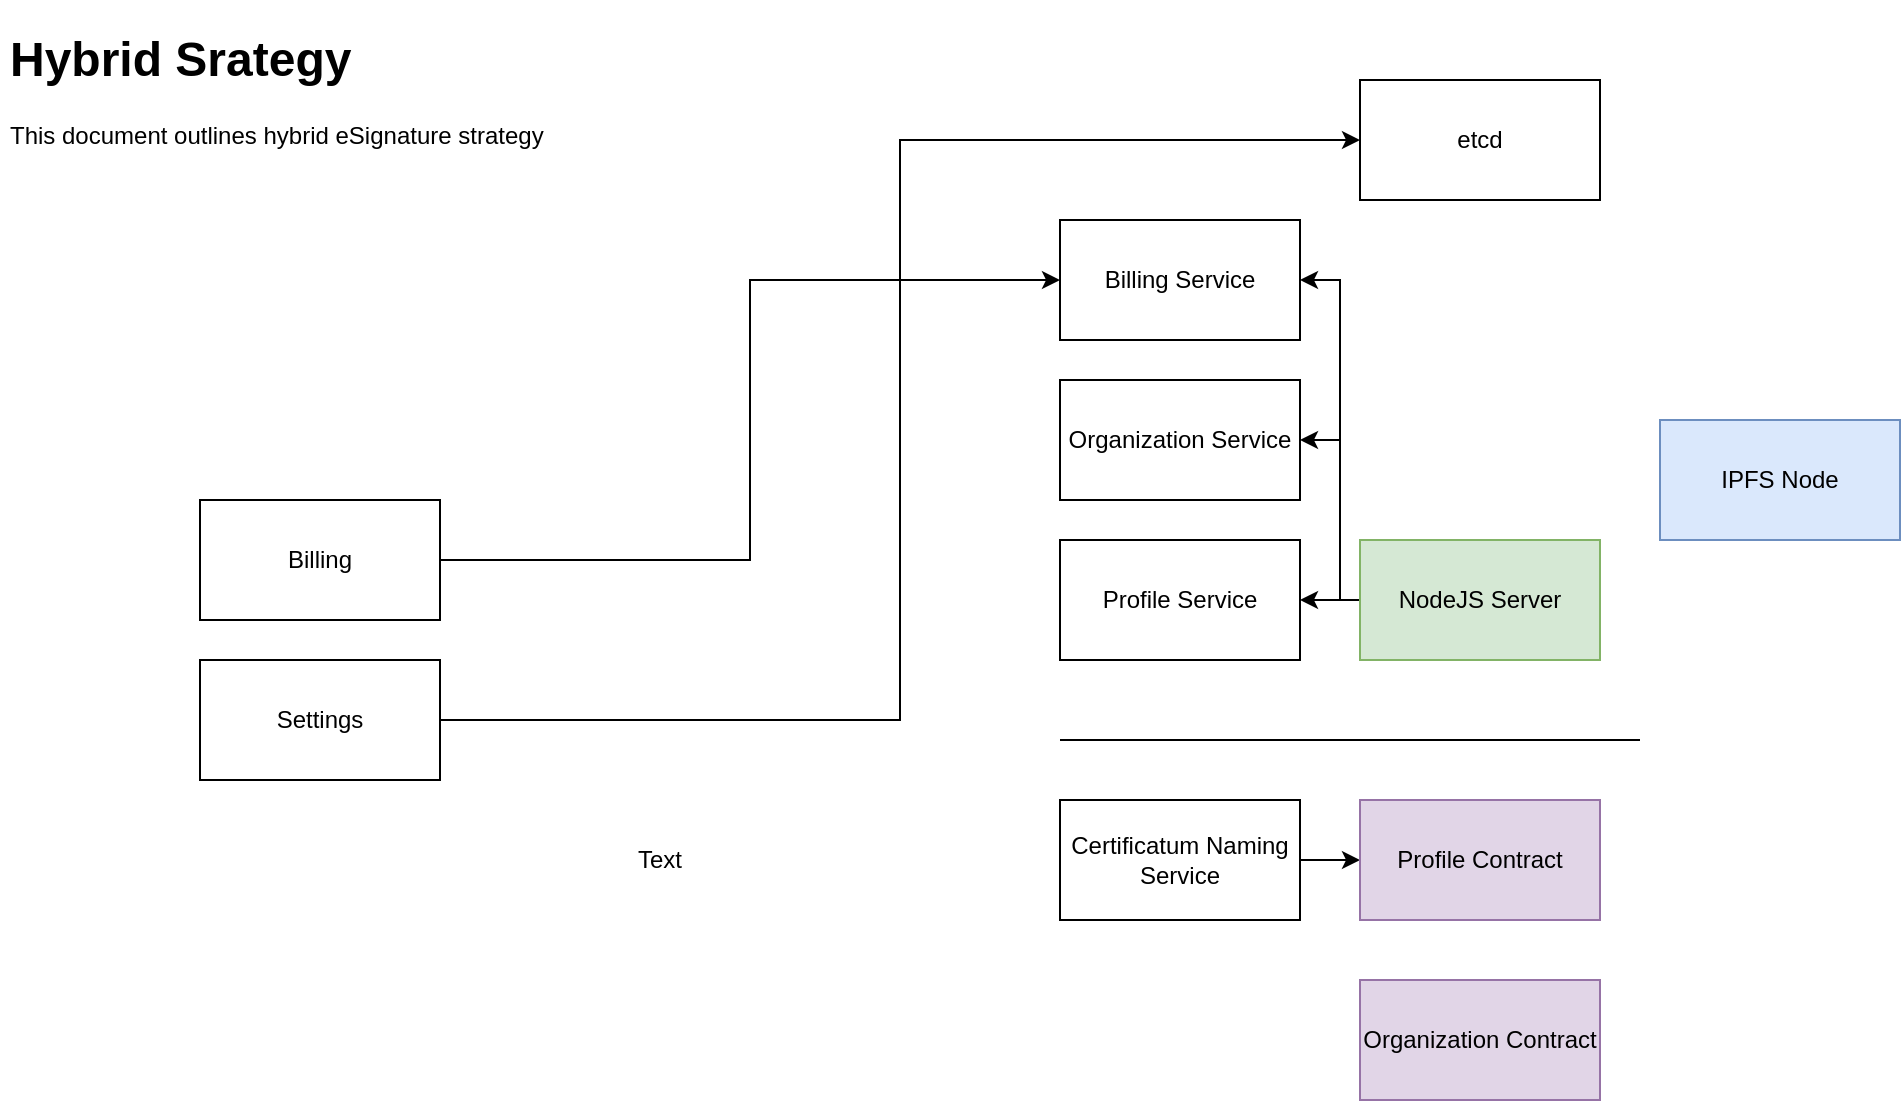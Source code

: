 <mxfile version="20.0.1" type="github" pages="3">
  <diagram id="3rYCbEd0zkkZ-dNJcZxi" name="Page-1">
    <mxGraphModel dx="1024" dy="535" grid="1" gridSize="10" guides="1" tooltips="1" connect="1" arrows="1" fold="1" page="1" pageScale="1" pageWidth="827" pageHeight="1169" math="0" shadow="0">
      <root>
        <mxCell id="0" />
        <mxCell id="1" parent="0" />
        <mxCell id="Q3uOGicDG-9tAQ61zbui-1" value="Text" style="text;html=1;strokeColor=none;fillColor=none;align=center;verticalAlign=middle;whiteSpace=wrap;rounded=0;" parent="1" vertex="1">
          <mxGeometry x="330" y="425" width="60" height="30" as="geometry" />
        </mxCell>
        <mxCell id="Q3uOGicDG-9tAQ61zbui-2" value="&lt;h1&gt;Hybrid Srategy&lt;br&gt;&lt;/h1&gt;&lt;p&gt;This document outlines hybrid eSignature strategy&lt;br&gt;&lt;/p&gt;" style="text;html=1;strokeColor=none;fillColor=none;spacing=5;spacingTop=-20;whiteSpace=wrap;overflow=hidden;rounded=0;" parent="1" vertex="1">
          <mxGeometry x="30" y="20" width="340" height="120" as="geometry" />
        </mxCell>
        <mxCell id="Q3uOGicDG-9tAQ61zbui-9" style="edgeStyle=orthogonalEdgeStyle;rounded=0;orthogonalLoop=1;jettySize=auto;html=1;entryX=1;entryY=0.5;entryDx=0;entryDy=0;" parent="1" source="Q3uOGicDG-9tAQ61zbui-3" target="Q3uOGicDG-9tAQ61zbui-4" edge="1">
          <mxGeometry relative="1" as="geometry" />
        </mxCell>
        <mxCell id="FKxQLPrgO6N4Tm7W1PhC-3" style="edgeStyle=orthogonalEdgeStyle;rounded=0;orthogonalLoop=1;jettySize=auto;html=1;entryX=1;entryY=0.5;entryDx=0;entryDy=0;" parent="1" source="Q3uOGicDG-9tAQ61zbui-3" target="FKxQLPrgO6N4Tm7W1PhC-1" edge="1">
          <mxGeometry relative="1" as="geometry">
            <Array as="points">
              <mxPoint x="700" y="310" />
              <mxPoint x="700" y="230" />
            </Array>
          </mxGeometry>
        </mxCell>
        <mxCell id="FKxQLPrgO6N4Tm7W1PhC-4" style="edgeStyle=orthogonalEdgeStyle;rounded=0;orthogonalLoop=1;jettySize=auto;html=1;entryX=1;entryY=0.5;entryDx=0;entryDy=0;" parent="1" source="Q3uOGicDG-9tAQ61zbui-3" target="FKxQLPrgO6N4Tm7W1PhC-2" edge="1">
          <mxGeometry relative="1" as="geometry">
            <Array as="points">
              <mxPoint x="700" y="310" />
              <mxPoint x="700" y="150" />
            </Array>
          </mxGeometry>
        </mxCell>
        <mxCell id="Q3uOGicDG-9tAQ61zbui-3" value="NodeJS Server" style="rounded=0;whiteSpace=wrap;html=1;fillColor=#d5e8d4;strokeColor=#82b366;" parent="1" vertex="1">
          <mxGeometry x="710" y="280" width="120" height="60" as="geometry" />
        </mxCell>
        <mxCell id="Q3uOGicDG-9tAQ61zbui-4" value="Profile Service" style="rounded=0;whiteSpace=wrap;html=1;" parent="1" vertex="1">
          <mxGeometry x="560" y="280" width="120" height="60" as="geometry" />
        </mxCell>
        <mxCell id="Q3uOGicDG-9tAQ61zbui-7" style="edgeStyle=orthogonalEdgeStyle;rounded=0;orthogonalLoop=1;jettySize=auto;html=1;entryX=0;entryY=0.5;entryDx=0;entryDy=0;" parent="1" source="Q3uOGicDG-9tAQ61zbui-5" target="Q3uOGicDG-9tAQ61zbui-6" edge="1">
          <mxGeometry relative="1" as="geometry" />
        </mxCell>
        <mxCell id="Q3uOGicDG-9tAQ61zbui-5" value="Certificatum Naming Service" style="rounded=0;whiteSpace=wrap;html=1;" parent="1" vertex="1">
          <mxGeometry x="560" y="410" width="120" height="60" as="geometry" />
        </mxCell>
        <mxCell id="Q3uOGicDG-9tAQ61zbui-6" value="Profile Contract" style="rounded=0;whiteSpace=wrap;html=1;fillColor=#e1d5e7;strokeColor=#9673a6;" parent="1" vertex="1">
          <mxGeometry x="710" y="410" width="120" height="60" as="geometry" />
        </mxCell>
        <mxCell id="Q3uOGicDG-9tAQ61zbui-10" value="IPFS Node" style="rounded=0;whiteSpace=wrap;html=1;fillColor=#dae8fc;strokeColor=#6c8ebf;" parent="1" vertex="1">
          <mxGeometry x="860" y="220" width="120" height="60" as="geometry" />
        </mxCell>
        <mxCell id="Q3uOGicDG-9tAQ61zbui-11" value="" style="endArrow=none;html=1;rounded=0;" parent="1" edge="1">
          <mxGeometry width="50" height="50" relative="1" as="geometry">
            <mxPoint x="560" y="380" as="sourcePoint" />
            <mxPoint x="850" y="380" as="targetPoint" />
          </mxGeometry>
        </mxCell>
        <mxCell id="FKxQLPrgO6N4Tm7W1PhC-1" value="Organization Service" style="rounded=0;whiteSpace=wrap;html=1;" parent="1" vertex="1">
          <mxGeometry x="560" y="200" width="120" height="60" as="geometry" />
        </mxCell>
        <mxCell id="FKxQLPrgO6N4Tm7W1PhC-2" value="Billing Service" style="rounded=0;whiteSpace=wrap;html=1;" parent="1" vertex="1">
          <mxGeometry x="560" y="120" width="120" height="60" as="geometry" />
        </mxCell>
        <mxCell id="FKxQLPrgO6N4Tm7W1PhC-5" value="Organization Contract" style="rounded=0;whiteSpace=wrap;html=1;fillColor=#e1d5e7;strokeColor=#9673a6;" parent="1" vertex="1">
          <mxGeometry x="710" y="500" width="120" height="60" as="geometry" />
        </mxCell>
        <mxCell id="FKxQLPrgO6N4Tm7W1PhC-10" style="edgeStyle=orthogonalEdgeStyle;rounded=0;orthogonalLoop=1;jettySize=auto;html=1;entryX=0;entryY=0.5;entryDx=0;entryDy=0;" parent="1" source="FKxQLPrgO6N4Tm7W1PhC-6" target="FKxQLPrgO6N4Tm7W1PhC-2" edge="1">
          <mxGeometry relative="1" as="geometry" />
        </mxCell>
        <mxCell id="FKxQLPrgO6N4Tm7W1PhC-6" value="Billing" style="rounded=0;whiteSpace=wrap;html=1;" parent="1" vertex="1">
          <mxGeometry x="130" y="260" width="120" height="60" as="geometry" />
        </mxCell>
        <mxCell id="FKxQLPrgO6N4Tm7W1PhC-9" style="edgeStyle=orthogonalEdgeStyle;rounded=0;orthogonalLoop=1;jettySize=auto;html=1;entryX=0;entryY=0.5;entryDx=0;entryDy=0;" parent="1" source="FKxQLPrgO6N4Tm7W1PhC-7" target="FKxQLPrgO6N4Tm7W1PhC-8" edge="1">
          <mxGeometry relative="1" as="geometry" />
        </mxCell>
        <mxCell id="FKxQLPrgO6N4Tm7W1PhC-7" value="Settings" style="rounded=0;whiteSpace=wrap;html=1;" parent="1" vertex="1">
          <mxGeometry x="130" y="340" width="120" height="60" as="geometry" />
        </mxCell>
        <mxCell id="FKxQLPrgO6N4Tm7W1PhC-8" value="etcd" style="rounded=0;whiteSpace=wrap;html=1;" parent="1" vertex="1">
          <mxGeometry x="710" y="50" width="120" height="60" as="geometry" />
        </mxCell>
      </root>
    </mxGraphModel>
  </diagram>
  <diagram id="z2OYFjavveNGZ4yrZSLN" name="Page-2">
    <mxGraphModel dx="1024" dy="1704" grid="1" gridSize="10" guides="1" tooltips="1" connect="1" arrows="1" fold="1" page="1" pageScale="1" pageWidth="827" pageHeight="1169" math="0" shadow="0">
      <root>
        <mxCell id="0" />
        <mxCell id="1" parent="0" />
        <mxCell id="pgmAK5R78qqoU97_cfLW-5" style="edgeStyle=orthogonalEdgeStyle;rounded=0;orthogonalLoop=1;jettySize=auto;html=1;entryX=0.5;entryY=0;entryDx=0;entryDy=0;exitX=0.5;exitY=1;exitDx=0;exitDy=0;" parent="1" source="pgmAK5R78qqoU97_cfLW-9" target="pgmAK5R78qqoU97_cfLW-3" edge="1">
          <mxGeometry relative="1" as="geometry">
            <Array as="points">
              <mxPoint x="140" y="190" />
              <mxPoint x="375" y="190" />
            </Array>
          </mxGeometry>
        </mxCell>
        <mxCell id="pgmAK5R78qqoU97_cfLW-14" style="edgeStyle=orthogonalEdgeStyle;rounded=0;orthogonalLoop=1;jettySize=auto;html=1;entryX=0;entryY=0.5;entryDx=0;entryDy=0;" parent="1" source="pgmAK5R78qqoU97_cfLW-1" target="pgmAK5R78qqoU97_cfLW-13" edge="1">
          <mxGeometry relative="1" as="geometry" />
        </mxCell>
        <mxCell id="pgmAK5R78qqoU97_cfLW-15" style="edgeStyle=orthogonalEdgeStyle;rounded=0;orthogonalLoop=1;jettySize=auto;html=1;" parent="1" source="pgmAK5R78qqoU97_cfLW-1" target="pgmAK5R78qqoU97_cfLW-11" edge="1">
          <mxGeometry relative="1" as="geometry" />
        </mxCell>
        <mxCell id="pgmAK5R78qqoU97_cfLW-16" style="edgeStyle=orthogonalEdgeStyle;rounded=0;orthogonalLoop=1;jettySize=auto;html=1;entryX=0;entryY=0.5;entryDx=0;entryDy=0;" parent="1" source="pgmAK5R78qqoU97_cfLW-1" target="pgmAK5R78qqoU97_cfLW-12" edge="1">
          <mxGeometry relative="1" as="geometry" />
        </mxCell>
        <mxCell id="pgmAK5R78qqoU97_cfLW-1" value="Click Upload Button" style="rounded=0;whiteSpace=wrap;html=1;" parent="1" vertex="1">
          <mxGeometry x="315" y="100" width="120" height="60" as="geometry" />
        </mxCell>
        <mxCell id="pgmAK5R78qqoU97_cfLW-2" value="Show Document" style="rounded=0;whiteSpace=wrap;html=1;" parent="1" vertex="1">
          <mxGeometry x="160" y="230" width="120" height="60" as="geometry" />
        </mxCell>
        <mxCell id="pgmAK5R78qqoU97_cfLW-4" style="edgeStyle=orthogonalEdgeStyle;rounded=0;orthogonalLoop=1;jettySize=auto;html=1;entryX=1;entryY=0.5;entryDx=0;entryDy=0;" parent="1" source="pgmAK5R78qqoU97_cfLW-3" target="pgmAK5R78qqoU97_cfLW-2" edge="1">
          <mxGeometry relative="1" as="geometry" />
        </mxCell>
        <mxCell id="pgmAK5R78qqoU97_cfLW-3" value="isPDF" style="rhombus;whiteSpace=wrap;html=1;" parent="1" vertex="1">
          <mxGeometry x="310" y="220" width="130" height="80" as="geometry" />
        </mxCell>
        <mxCell id="pgmAK5R78qqoU97_cfLW-6" value="Signature Proposal List" style="rounded=0;whiteSpace=wrap;html=1;" parent="1" vertex="1">
          <mxGeometry x="310" y="360" width="120" height="60" as="geometry" />
        </mxCell>
        <mxCell id="pgmAK5R78qqoU97_cfLW-8" style="edgeStyle=orthogonalEdgeStyle;rounded=0;orthogonalLoop=1;jettySize=auto;html=1;entryX=0;entryY=0.5;entryDx=0;entryDy=0;" parent="1" source="pgmAK5R78qqoU97_cfLW-7" target="pgmAK5R78qqoU97_cfLW-6" edge="1">
          <mxGeometry relative="1" as="geometry" />
        </mxCell>
        <mxCell id="pgmAK5R78qqoU97_cfLW-7" value="More Signatures Needed" style="rhombus;whiteSpace=wrap;html=1;" parent="1" vertex="1">
          <mxGeometry x="110" y="350" width="170" height="80" as="geometry" />
        </mxCell>
        <mxCell id="pgmAK5R78qqoU97_cfLW-10" style="edgeStyle=orthogonalEdgeStyle;rounded=0;orthogonalLoop=1;jettySize=auto;html=1;entryX=0;entryY=0.5;entryDx=0;entryDy=0;" parent="1" source="pgmAK5R78qqoU97_cfLW-9" target="pgmAK5R78qqoU97_cfLW-1" edge="1">
          <mxGeometry relative="1" as="geometry" />
        </mxCell>
        <mxCell id="pgmAK5R78qqoU97_cfLW-17" style="edgeStyle=orthogonalEdgeStyle;rounded=0;orthogonalLoop=1;jettySize=auto;html=1;entryX=0.5;entryY=0;entryDx=0;entryDy=0;" parent="1" source="pgmAK5R78qqoU97_cfLW-9" target="pgmAK5R78qqoU97_cfLW-7" edge="1">
          <mxGeometry relative="1" as="geometry">
            <Array as="points">
              <mxPoint x="140" y="310" />
              <mxPoint x="195" y="310" />
            </Array>
          </mxGeometry>
        </mxCell>
        <mxCell id="pgmAK5R78qqoU97_cfLW-9" value="Load File" style="rounded=0;whiteSpace=wrap;html=1;" parent="1" vertex="1">
          <mxGeometry x="80" y="90" width="120" height="60" as="geometry" />
        </mxCell>
        <mxCell id="pgmAK5R78qqoU97_cfLW-11" value="AWS" style="rounded=0;whiteSpace=wrap;html=1;" parent="1" vertex="1">
          <mxGeometry x="510" y="40" width="120" height="60" as="geometry" />
        </mxCell>
        <mxCell id="pgmAK5R78qqoU97_cfLW-12" value="DO" style="rounded=0;whiteSpace=wrap;html=1;" parent="1" vertex="1">
          <mxGeometry x="510" y="120" width="120" height="60" as="geometry" />
        </mxCell>
        <mxCell id="pgmAK5R78qqoU97_cfLW-13" value="IPFS" style="rounded=0;whiteSpace=wrap;html=1;" parent="1" vertex="1">
          <mxGeometry x="510" y="-30" width="120" height="60" as="geometry" />
        </mxCell>
        <mxCell id="pgmAK5R78qqoU97_cfLW-20" style="edgeStyle=orthogonalEdgeStyle;rounded=0;orthogonalLoop=1;jettySize=auto;html=1;" parent="1" source="pgmAK5R78qqoU97_cfLW-18" target="pgmAK5R78qqoU97_cfLW-19" edge="1">
          <mxGeometry relative="1" as="geometry" />
        </mxCell>
        <mxCell id="pgmAK5R78qqoU97_cfLW-18" value="Sign Document" style="rounded=0;whiteSpace=wrap;html=1;" parent="1" vertex="1">
          <mxGeometry x="130" y="555" width="120" height="60" as="geometry" />
        </mxCell>
        <mxCell id="pgmAK5R78qqoU97_cfLW-19" value="Store Signature" style="rounded=0;whiteSpace=wrap;html=1;" parent="1" vertex="1">
          <mxGeometry x="270" y="555" width="120" height="60" as="geometry" />
        </mxCell>
      </root>
    </mxGraphModel>
  </diagram>
  <diagram id="7NgDQ94ye3AIkWXHc1yf" name="Page-3">
    <mxGraphModel dx="341" dy="178" grid="1" gridSize="10" guides="1" tooltips="1" connect="1" arrows="1" fold="1" page="1" pageScale="1" pageWidth="827" pageHeight="1169" math="0" shadow="0">
      <root>
        <mxCell id="0" />
        <mxCell id="1" parent="0" />
        <mxCell id="5Y1jdIu__6JXtwBTlaOq-5" value="" style="rounded=0;whiteSpace=wrap;html=1;" vertex="1" parent="1">
          <mxGeometry x="320" y="100" width="200" height="270" as="geometry" />
        </mxCell>
        <mxCell id="5Y1jdIu__6JXtwBTlaOq-1" value="" style="rounded=0;whiteSpace=wrap;html=1;" vertex="1" parent="1">
          <mxGeometry x="230" y="100" width="90" height="270" as="geometry" />
        </mxCell>
        <mxCell id="5Y1jdIu__6JXtwBTlaOq-2" value="Documents" style="text;html=1;strokeColor=none;fillColor=none;align=center;verticalAlign=middle;whiteSpace=wrap;rounded=0;" vertex="1" parent="1">
          <mxGeometry x="245" y="140" width="60" height="30" as="geometry" />
        </mxCell>
        <mxCell id="5Y1jdIu__6JXtwBTlaOq-3" value="Requests" style="text;html=1;strokeColor=none;fillColor=none;align=center;verticalAlign=middle;whiteSpace=wrap;rounded=0;" vertex="1" parent="1">
          <mxGeometry x="245" y="220" width="60" height="30" as="geometry" />
        </mxCell>
        <mxCell id="5Y1jdIu__6JXtwBTlaOq-4" value="Certificates" style="text;html=1;strokeColor=none;fillColor=none;align=center;verticalAlign=middle;whiteSpace=wrap;rounded=0;" vertex="1" parent="1">
          <mxGeometry x="245" y="180" width="60" height="30" as="geometry" />
        </mxCell>
        <mxCell id="5Y1jdIu__6JXtwBTlaOq-6" value="" style="rounded=0;whiteSpace=wrap;html=1;" vertex="1" parent="1">
          <mxGeometry x="520" y="100" width="90" height="270" as="geometry" />
        </mxCell>
        <mxCell id="5Y1jdIu__6JXtwBTlaOq-7" value="Account" style="text;html=1;strokeColor=none;fillColor=none;align=center;verticalAlign=middle;whiteSpace=wrap;rounded=0;" vertex="1" parent="1">
          <mxGeometry x="535" y="110" width="60" height="30" as="geometry" />
        </mxCell>
        <mxCell id="5Y1jdIu__6JXtwBTlaOq-8" value="Network" style="text;html=1;strokeColor=none;fillColor=none;align=center;verticalAlign=middle;whiteSpace=wrap;rounded=0;" vertex="1" parent="1">
          <mxGeometry x="535" y="140" width="60" height="30" as="geometry" />
        </mxCell>
        <mxCell id="5Y1jdIu__6JXtwBTlaOq-9" value="Company" style="text;html=1;strokeColor=none;fillColor=none;align=center;verticalAlign=middle;whiteSpace=wrap;rounded=0;" vertex="1" parent="1">
          <mxGeometry x="535" y="160" width="60" height="30" as="geometry" />
        </mxCell>
        <mxCell id="5Y1jdIu__6JXtwBTlaOq-11" value="" style="rounded=0;whiteSpace=wrap;html=1;" vertex="1" parent="1">
          <mxGeometry x="330" y="110" width="180" height="40" as="geometry" />
        </mxCell>
        <mxCell id="5Y1jdIu__6JXtwBTlaOq-12" value="" style="rounded=0;whiteSpace=wrap;html=1;" vertex="1" parent="1">
          <mxGeometry x="420" y="155" width="90" height="135" as="geometry" />
        </mxCell>
        <mxCell id="5Y1jdIu__6JXtwBTlaOq-13" value="Logo" style="text;html=1;strokeColor=none;fillColor=none;align=center;verticalAlign=middle;whiteSpace=wrap;rounded=0;" vertex="1" parent="1">
          <mxGeometry x="245" y="110" width="60" height="30" as="geometry" />
        </mxCell>
        <mxCell id="5Y1jdIu__6JXtwBTlaOq-14" value="" style="rounded=0;whiteSpace=wrap;html=1;" vertex="1" parent="1">
          <mxGeometry x="330" y="160" width="80" height="130" as="geometry" />
        </mxCell>
        <mxCell id="5Y1jdIu__6JXtwBTlaOq-15" value="upload" style="rounded=0;whiteSpace=wrap;html=1;" vertex="1" parent="1">
          <mxGeometry x="440" y="130" width="70" height="20" as="geometry" />
        </mxCell>
        <mxCell id="5Y1jdIu__6JXtwBTlaOq-17" value="Upload to" style="text;html=1;strokeColor=none;fillColor=none;align=center;verticalAlign=middle;whiteSpace=wrap;rounded=0;" vertex="1" parent="1">
          <mxGeometry x="330" y="125" width="60" height="30" as="geometry" />
        </mxCell>
        <mxCell id="5Y1jdIu__6JXtwBTlaOq-18" value="AWS" style="rounded=0;whiteSpace=wrap;html=1;" vertex="1" parent="1">
          <mxGeometry x="390" y="130" width="50" height="20" as="geometry" />
        </mxCell>
        <mxCell id="5Y1jdIu__6JXtwBTlaOq-19" value="belge.pdf" style="text;html=1;strokeColor=none;fillColor=none;align=center;verticalAlign=middle;whiteSpace=wrap;rounded=0;" vertex="1" parent="1">
          <mxGeometry x="330" y="110" width="60" height="30" as="geometry" />
        </mxCell>
        <mxCell id="5Y1jdIu__6JXtwBTlaOq-20" value="10KB" style="text;html=1;strokeColor=none;fillColor=none;align=center;verticalAlign=middle;whiteSpace=wrap;rounded=0;" vertex="1" parent="1">
          <mxGeometry x="390" y="105" width="60" height="30" as="geometry" />
        </mxCell>
        <mxCell id="5Y1jdIu__6JXtwBTlaOq-21" value="sign" style="rounded=0;whiteSpace=wrap;html=1;" vertex="1" parent="1">
          <mxGeometry x="340" y="170" width="60" height="20" as="geometry" />
        </mxCell>
        <mxCell id="5Y1jdIu__6JXtwBTlaOq-22" value="propose" style="rounded=0;whiteSpace=wrap;html=1;" vertex="1" parent="1">
          <mxGeometry x="340" y="200" width="60" height="20" as="geometry" />
        </mxCell>
      </root>
    </mxGraphModel>
  </diagram>
</mxfile>
